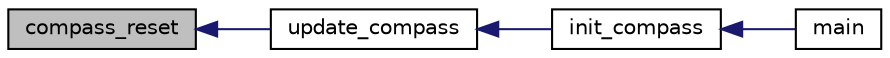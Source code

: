 digraph "compass_reset"
{
  edge [fontname="Helvetica",fontsize="10",labelfontname="Helvetica",labelfontsize="10"];
  node [fontname="Helvetica",fontsize="10",shape=record];
  rankdir="LR";
  Node7 [label="compass_reset",height=0.2,width=0.4,color="black", fillcolor="grey75", style="filled", fontcolor="black"];
  Node7 -> Node8 [dir="back",color="midnightblue",fontsize="10",style="solid",fontname="Helvetica"];
  Node8 [label="update_compass",height=0.2,width=0.4,color="black", fillcolor="white", style="filled",URL="$_compass_8hpp.html#a464c3e13e8fe37ae76144fc4450985e7"];
  Node8 -> Node9 [dir="back",color="midnightblue",fontsize="10",style="solid",fontname="Helvetica"];
  Node9 [label="init_compass",height=0.2,width=0.4,color="black", fillcolor="white", style="filled",URL="$_compass_8hpp.html#af3422b44dd53d24518dfe42a6a485add"];
  Node9 -> Node10 [dir="back",color="midnightblue",fontsize="10",style="solid",fontname="Helvetica"];
  Node10 [label="main",height=0.2,width=0.4,color="black", fillcolor="white", style="filled",URL="$main_8cpp.html#a0ddf1224851353fc92bfbff6f499fa97"];
}
